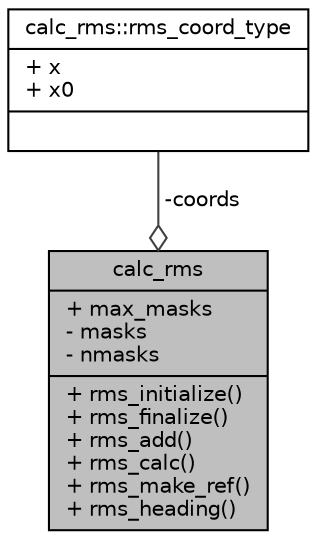 digraph "calc_rms"
{
  edge [fontname="Helvetica",fontsize="10",labelfontname="Helvetica",labelfontsize="10"];
  node [fontname="Helvetica",fontsize="10",shape=record];
  Node1 [label="{calc_rms\n|+ max_masks\l- masks\l- nmasks\l|+ rms_initialize()\l+ rms_finalize()\l+ rms_add()\l+ rms_calc()\l+ rms_make_ref()\l+ rms_heading()\l}",height=0.2,width=0.4,color="black", fillcolor="grey75", style="filled" fontcolor="black"];
  Node2 -> Node1 [color="grey25",fontsize="10",style="solid",label=" -coords" ,arrowhead="odiamond",fontname="Helvetica"];
  Node2 [label="{calc_rms::rms_coord_type\n|+ x\l+ x0\l|}",height=0.2,width=0.4,color="black", fillcolor="white", style="filled",URL="$structcalc__rms_1_1rms__coord__type.html"];
}
